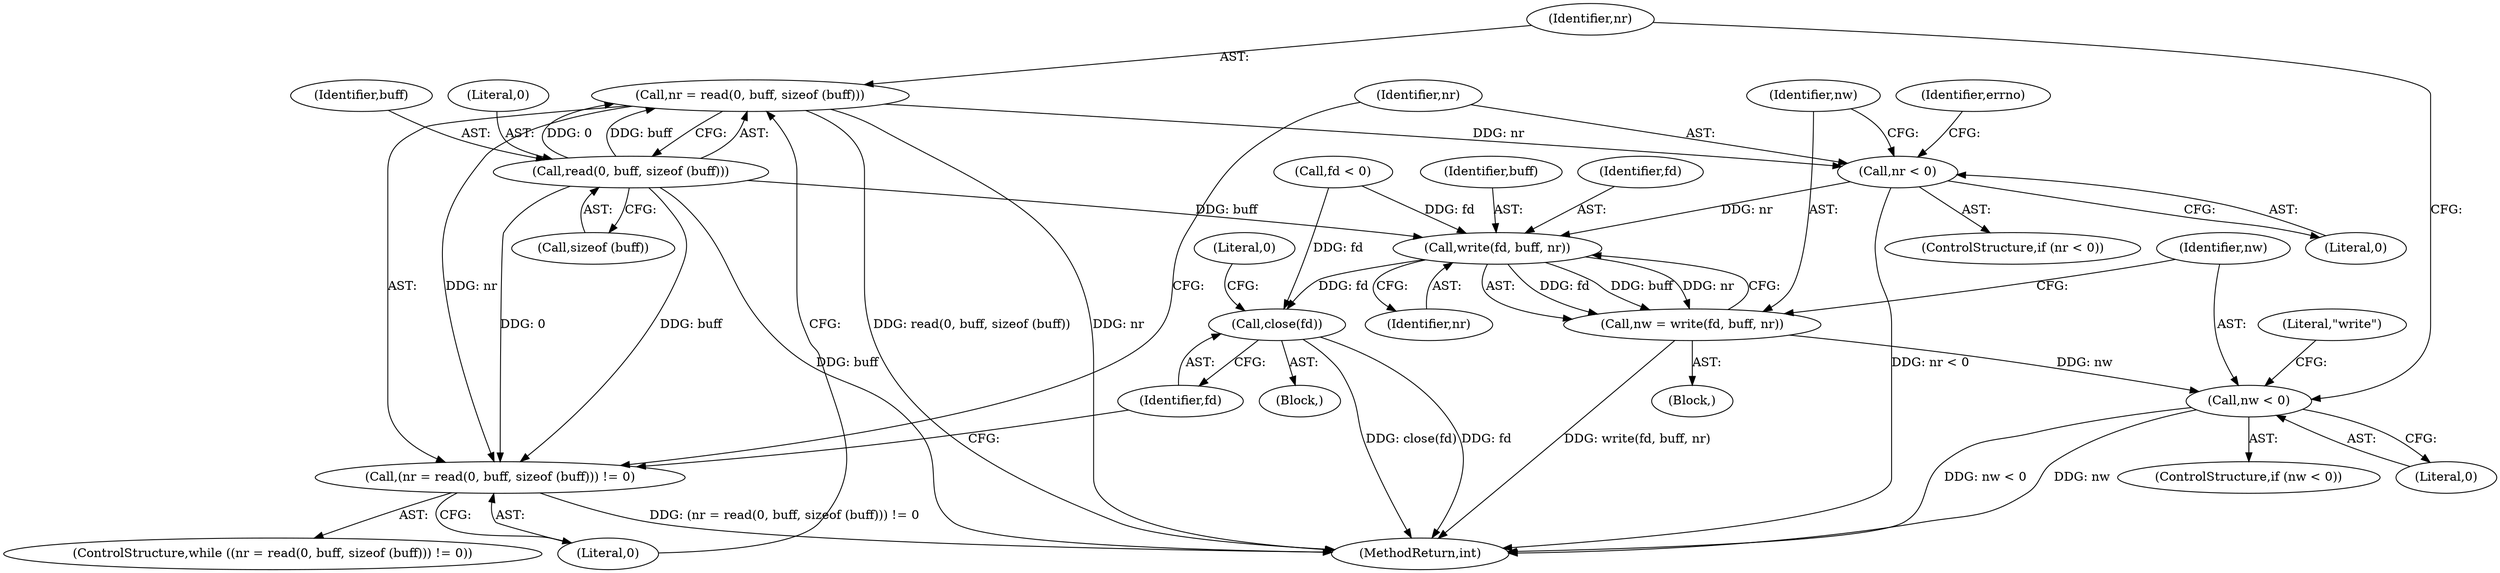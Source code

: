 digraph "0_boa_e139b87835994d007fbd64eead6c1455d7b8cf4e_3@API" {
"1000144" [label="(Call,nr = read(0, buff, sizeof (buff)))"];
"1000146" [label="(Call,read(0, buff, sizeof (buff)))"];
"1000143" [label="(Call,(nr = read(0, buff, sizeof (buff))) != 0)"];
"1000154" [label="(Call,nr < 0)"];
"1000169" [label="(Call,write(fd, buff, nr))"];
"1000167" [label="(Call,nw = write(fd, buff, nr))"];
"1000174" [label="(Call,nw < 0)"];
"1000182" [label="(Call,close(fd))"];
"1000160" [label="(Identifier,errno)"];
"1000153" [label="(ControlStructure,if (nr < 0))"];
"1000185" [label="(Literal,0)"];
"1000151" [label="(Literal,0)"];
"1000179" [label="(Literal,\"write\")"];
"1000148" [label="(Identifier,buff)"];
"1000147" [label="(Literal,0)"];
"1000172" [label="(Identifier,nr)"];
"1000183" [label="(Identifier,fd)"];
"1000145" [label="(Identifier,nr)"];
"1000103" [label="(Block,)"];
"1000146" [label="(Call,read(0, buff, sizeof (buff)))"];
"1000168" [label="(Identifier,nw)"];
"1000171" [label="(Identifier,buff)"];
"1000169" [label="(Call,write(fd, buff, nr))"];
"1000175" [label="(Identifier,nw)"];
"1000176" [label="(Literal,0)"];
"1000156" [label="(Literal,0)"];
"1000174" [label="(Call,nw < 0)"];
"1000144" [label="(Call,nr = read(0, buff, sizeof (buff)))"];
"1000149" [label="(Call,sizeof (buff))"];
"1000142" [label="(ControlStructure,while ((nr = read(0, buff, sizeof (buff))) != 0))"];
"1000154" [label="(Call,nr < 0)"];
"1000155" [label="(Identifier,nr)"];
"1000182" [label="(Call,close(fd))"];
"1000152" [label="(Block,)"];
"1000143" [label="(Call,(nr = read(0, buff, sizeof (buff))) != 0)"];
"1000186" [label="(MethodReturn,int)"];
"1000170" [label="(Identifier,fd)"];
"1000173" [label="(ControlStructure,if (nw < 0))"];
"1000167" [label="(Call,nw = write(fd, buff, nr))"];
"1000134" [label="(Call,fd < 0)"];
"1000144" -> "1000143"  [label="AST: "];
"1000144" -> "1000146"  [label="CFG: "];
"1000145" -> "1000144"  [label="AST: "];
"1000146" -> "1000144"  [label="AST: "];
"1000151" -> "1000144"  [label="CFG: "];
"1000144" -> "1000186"  [label="DDG: nr"];
"1000144" -> "1000186"  [label="DDG: read(0, buff, sizeof (buff))"];
"1000144" -> "1000143"  [label="DDG: nr"];
"1000146" -> "1000144"  [label="DDG: 0"];
"1000146" -> "1000144"  [label="DDG: buff"];
"1000144" -> "1000154"  [label="DDG: nr"];
"1000146" -> "1000149"  [label="CFG: "];
"1000147" -> "1000146"  [label="AST: "];
"1000148" -> "1000146"  [label="AST: "];
"1000149" -> "1000146"  [label="AST: "];
"1000146" -> "1000186"  [label="DDG: buff"];
"1000146" -> "1000143"  [label="DDG: 0"];
"1000146" -> "1000143"  [label="DDG: buff"];
"1000146" -> "1000169"  [label="DDG: buff"];
"1000143" -> "1000142"  [label="AST: "];
"1000143" -> "1000151"  [label="CFG: "];
"1000151" -> "1000143"  [label="AST: "];
"1000155" -> "1000143"  [label="CFG: "];
"1000183" -> "1000143"  [label="CFG: "];
"1000143" -> "1000186"  [label="DDG: (nr = read(0, buff, sizeof (buff))) != 0"];
"1000154" -> "1000153"  [label="AST: "];
"1000154" -> "1000156"  [label="CFG: "];
"1000155" -> "1000154"  [label="AST: "];
"1000156" -> "1000154"  [label="AST: "];
"1000160" -> "1000154"  [label="CFG: "];
"1000168" -> "1000154"  [label="CFG: "];
"1000154" -> "1000186"  [label="DDG: nr < 0"];
"1000154" -> "1000169"  [label="DDG: nr"];
"1000169" -> "1000167"  [label="AST: "];
"1000169" -> "1000172"  [label="CFG: "];
"1000170" -> "1000169"  [label="AST: "];
"1000171" -> "1000169"  [label="AST: "];
"1000172" -> "1000169"  [label="AST: "];
"1000167" -> "1000169"  [label="CFG: "];
"1000169" -> "1000167"  [label="DDG: fd"];
"1000169" -> "1000167"  [label="DDG: buff"];
"1000169" -> "1000167"  [label="DDG: nr"];
"1000134" -> "1000169"  [label="DDG: fd"];
"1000169" -> "1000182"  [label="DDG: fd"];
"1000167" -> "1000152"  [label="AST: "];
"1000168" -> "1000167"  [label="AST: "];
"1000175" -> "1000167"  [label="CFG: "];
"1000167" -> "1000186"  [label="DDG: write(fd, buff, nr)"];
"1000167" -> "1000174"  [label="DDG: nw"];
"1000174" -> "1000173"  [label="AST: "];
"1000174" -> "1000176"  [label="CFG: "];
"1000175" -> "1000174"  [label="AST: "];
"1000176" -> "1000174"  [label="AST: "];
"1000145" -> "1000174"  [label="CFG: "];
"1000179" -> "1000174"  [label="CFG: "];
"1000174" -> "1000186"  [label="DDG: nw < 0"];
"1000174" -> "1000186"  [label="DDG: nw"];
"1000182" -> "1000103"  [label="AST: "];
"1000182" -> "1000183"  [label="CFG: "];
"1000183" -> "1000182"  [label="AST: "];
"1000185" -> "1000182"  [label="CFG: "];
"1000182" -> "1000186"  [label="DDG: close(fd)"];
"1000182" -> "1000186"  [label="DDG: fd"];
"1000134" -> "1000182"  [label="DDG: fd"];
}
